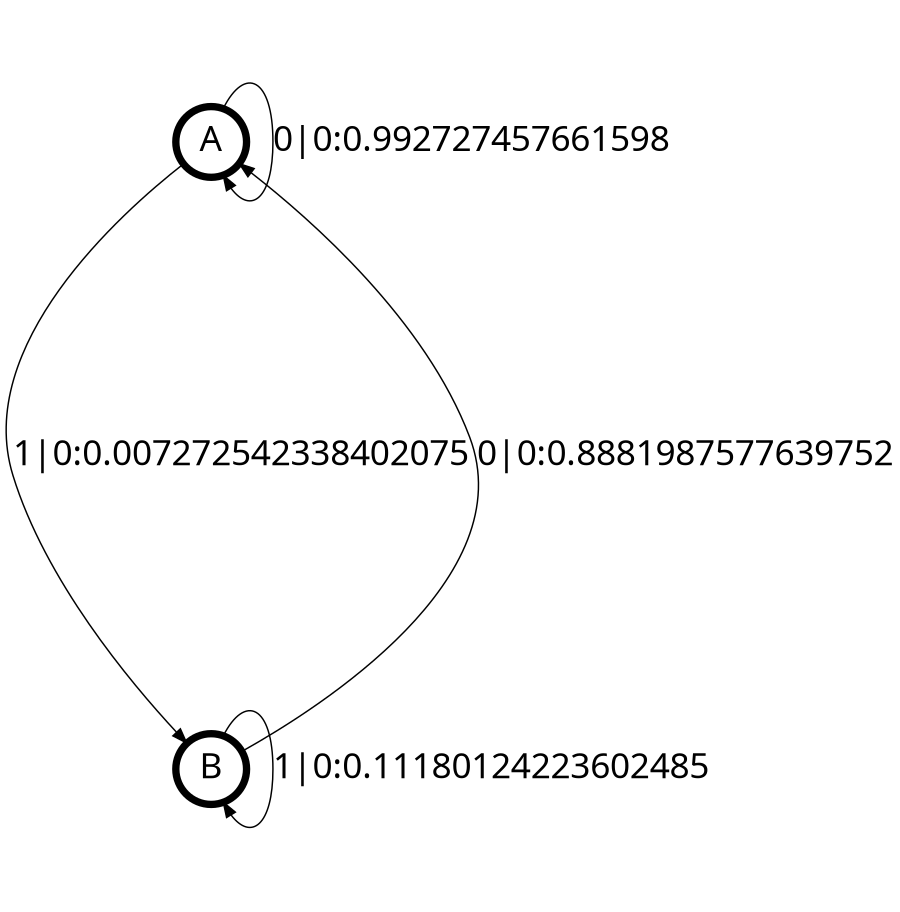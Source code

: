 digraph  {
size = "6,8.5";
ratio = "fill";
node
[shape = circle];
node [fontsize = 24];
node [penwidth = 5];
edge [fontsize = 24];
node [fontname = "CMU Serif Roman"];
graph [fontname = "CMU Serif Roman"];
edge [fontname = "CMU Serif Roman"];
A -> A [label = "0|0:0.992727457661598\l"];
A -> B [label = "1|0:0.007272542338402075\l"];
B -> A [label = "0|0:0.8881987577639752\l"];
B -> B [label = "1|0:0.11180124223602485\l"];
}